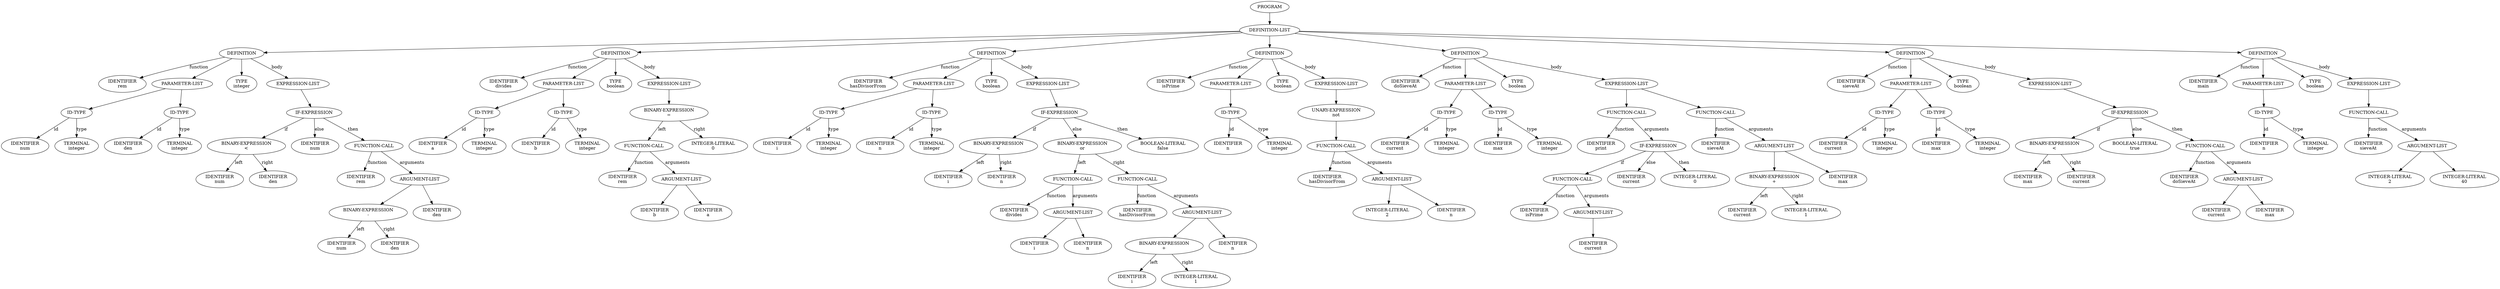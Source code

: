digraph AST {
node0 [label="PROGRAM"]
node1 [label="DEFINITION-LIST"]
node2 [label="DEFINITION"]
node3 [label="IDENTIFIER\nrem"]
node4 [label="PARAMETER-LIST"]
node5 [label="ID-TYPE"]
node6 [label="IDENTIFIER\nnum"]
node7 [label="TERMINAL\ninteger"]
node8 [label="ID-TYPE"]
node9 [label="IDENTIFIER\nden"]
node10 [label="TERMINAL\ninteger"]
node11 [label="TYPE\ninteger"]
node12 [label="EXPRESSION-LIST"]
node13 [label="IF-EXPRESSION"]
node14 [label="BINARY-EXPRESSION\n<"]
node15 [label="IDENTIFIER\nnum"]
node16 [label="IDENTIFIER\nden"]
node17 [label="IDENTIFIER\nnum"]
node18 [label="FUNCTION-CALL"]
node19 [label="IDENTIFIER\nrem"]
node20 [label="ARGUMENT-LIST"]
node21 [label="BINARY-EXPRESSION\n-"]
node22 [label="IDENTIFIER\nnum"]
node23 [label="IDENTIFIER\nden"]
node24 [label="IDENTIFIER\nden"]
node25 [label="DEFINITION"]
node26 [label="IDENTIFIER\ndivides"]
node27 [label="PARAMETER-LIST"]
node28 [label="ID-TYPE"]
node29 [label="IDENTIFIER\na"]
node30 [label="TERMINAL\ninteger"]
node31 [label="ID-TYPE"]
node32 [label="IDENTIFIER\nb"]
node33 [label="TERMINAL\ninteger"]
node34 [label="TYPE\nboolean"]
node35 [label="EXPRESSION-LIST"]
node36 [label="BINARY-EXPRESSION\n="]
node37 [label="FUNCTION-CALL"]
node38 [label="IDENTIFIER\nrem"]
node39 [label="ARGUMENT-LIST"]
node40 [label="IDENTIFIER\nb"]
node41 [label="IDENTIFIER\na"]
node42 [label="INTEGER-LITERAL\n0"]
node43 [label="DEFINITION"]
node44 [label="IDENTIFIER\nhasDivisorFrom"]
node45 [label="PARAMETER-LIST"]
node46 [label="ID-TYPE"]
node47 [label="IDENTIFIER\ni"]
node48 [label="TERMINAL\ninteger"]
node49 [label="ID-TYPE"]
node50 [label="IDENTIFIER\nn"]
node51 [label="TERMINAL\ninteger"]
node52 [label="TYPE\nboolean"]
node53 [label="EXPRESSION-LIST"]
node54 [label="IF-EXPRESSION"]
node55 [label="BINARY-EXPRESSION\n<"]
node56 [label="IDENTIFIER\ni"]
node57 [label="IDENTIFIER\nn"]
node58 [label="BINARY-EXPRESSION\nor"]
node59 [label="FUNCTION-CALL"]
node60 [label="IDENTIFIER\ndivides"]
node61 [label="ARGUMENT-LIST"]
node62 [label="IDENTIFIER\ni"]
node63 [label="IDENTIFIER\nn"]
node64 [label="FUNCTION-CALL"]
node65 [label="IDENTIFIER\nhasDivisorFrom"]
node66 [label="ARGUMENT-LIST"]
node67 [label="BINARY-EXPRESSION\n+"]
node68 [label="IDENTIFIER\ni"]
node69 [label="INTEGER-LITERAL\n1"]
node70 [label="IDENTIFIER\nn"]
node71 [label="BOOLEAN-LITERAL\nfalse"]
node72 [label="DEFINITION"]
node73 [label="IDENTIFIER\nisPrime"]
node74 [label="PARAMETER-LIST"]
node75 [label="ID-TYPE"]
node76 [label="IDENTIFIER\nn"]
node77 [label="TERMINAL\ninteger"]
node78 [label="TYPE\nboolean"]
node79 [label="EXPRESSION-LIST"]
node80 [label="UNARY-EXPRESSION\nnot"]
node81 [label="FUNCTION-CALL"]
node82 [label="IDENTIFIER\nhasDivisorFrom"]
node83 [label="ARGUMENT-LIST"]
node84 [label="INTEGER-LITERAL\n2"]
node85 [label="IDENTIFIER\nn"]
node86 [label="DEFINITION"]
node87 [label="IDENTIFIER\ndoSieveAt"]
node88 [label="PARAMETER-LIST"]
node89 [label="ID-TYPE"]
node90 [label="IDENTIFIER\ncurrent"]
node91 [label="TERMINAL\ninteger"]
node92 [label="ID-TYPE"]
node93 [label="IDENTIFIER\nmax"]
node94 [label="TERMINAL\ninteger"]
node95 [label="TYPE\nboolean"]
node96 [label="EXPRESSION-LIST"]
node97 [label="FUNCTION-CALL"]
node98 [label="IDENTIFIER\nprint"]
node99 [label="IF-EXPRESSION"]
node100 [label="FUNCTION-CALL"]
node101 [label="IDENTIFIER\nisPrime"]
node102 [label="ARGUMENT-LIST"]
node103 [label="IDENTIFIER\ncurrent"]
node104 [label="IDENTIFIER\ncurrent"]
node105 [label="INTEGER-LITERAL\n0"]
node106 [label="FUNCTION-CALL"]
node107 [label="IDENTIFIER\nsieveAt"]
node108 [label="ARGUMENT-LIST"]
node109 [label="BINARY-EXPRESSION\n+"]
node110 [label="IDENTIFIER\ncurrent"]
node111 [label="INTEGER-LITERAL\n1"]
node112 [label="IDENTIFIER\nmax"]
node113 [label="DEFINITION"]
node114 [label="IDENTIFIER\nsieveAt"]
node115 [label="PARAMETER-LIST"]
node116 [label="ID-TYPE"]
node117 [label="IDENTIFIER\ncurrent"]
node118 [label="TERMINAL\ninteger"]
node119 [label="ID-TYPE"]
node120 [label="IDENTIFIER\nmax"]
node121 [label="TERMINAL\ninteger"]
node122 [label="TYPE\nboolean"]
node123 [label="EXPRESSION-LIST"]
node124 [label="IF-EXPRESSION"]
node125 [label="BINARY-EXPRESSION\n<"]
node126 [label="IDENTIFIER\nmax"]
node127 [label="IDENTIFIER\ncurrent"]
node128 [label="BOOLEAN-LITERAL\ntrue"]
node129 [label="FUNCTION-CALL"]
node130 [label="IDENTIFIER\ndoSieveAt"]
node131 [label="ARGUMENT-LIST"]
node132 [label="IDENTIFIER\ncurrent"]
node133 [label="IDENTIFIER\nmax"]
node134 [label="DEFINITION"]
node135 [label="IDENTIFIER\nmain"]
node136 [label="PARAMETER-LIST"]
node137 [label="ID-TYPE"]
node138 [label="IDENTIFIER\nn"]
node139 [label="TERMINAL\ninteger"]
node140 [label="TYPE\nboolean"]
node141 [label="EXPRESSION-LIST"]
node142 [label="FUNCTION-CALL"]
node143 [label="IDENTIFIER\nsieveAt"]
node144 [label="ARGUMENT-LIST"]
node145 [label="INTEGER-LITERAL\n2"]
node146 [label="INTEGER-LITERAL\n40"]
node2 -> node3 [label="function"]
node5 -> node6 [label="id"]
node5 -> node7 [label="type"]
node4 -> node5
node8 -> node9 [label="id"]
node8 -> node10 [label="type"]
node4 -> node8
node2 -> node4
node2 -> node11
node14 -> node15 [label="left"]
node14 -> node16 [label="right"]
node13 -> node14 [label="if"]
node13 -> node17 [label="else"]
node18 -> node19 [label="function"]
node21 -> node22 [label="left"]
node21 -> node23 [label="right"]
node20 -> node21
node20 -> node24
node18 -> node20 [label="arguments"]
node13 -> node18 [label="then"]
node12 -> node13
node2 -> node12 [label="body"]
node1 -> node2
node25 -> node26 [label="function"]
node28 -> node29 [label="id"]
node28 -> node30 [label="type"]
node27 -> node28
node31 -> node32 [label="id"]
node31 -> node33 [label="type"]
node27 -> node31
node25 -> node27
node25 -> node34
node37 -> node38 [label="function"]
node39 -> node40
node39 -> node41
node37 -> node39 [label="arguments"]
node36 -> node37 [label="left"]
node36 -> node42 [label="right"]
node35 -> node36
node25 -> node35 [label="body"]
node1 -> node25
node43 -> node44 [label="function"]
node46 -> node47 [label="id"]
node46 -> node48 [label="type"]
node45 -> node46
node49 -> node50 [label="id"]
node49 -> node51 [label="type"]
node45 -> node49
node43 -> node45
node43 -> node52
node55 -> node56 [label="left"]
node55 -> node57 [label="right"]
node54 -> node55 [label="if"]
node59 -> node60 [label="function"]
node61 -> node62
node61 -> node63
node59 -> node61 [label="arguments"]
node58 -> node59 [label="left"]
node64 -> node65 [label="function"]
node67 -> node68 [label="left"]
node67 -> node69 [label="right"]
node66 -> node67
node66 -> node70
node64 -> node66 [label="arguments"]
node58 -> node64 [label="right"]
node54 -> node58 [label="else"]
node54 -> node71 [label="then"]
node53 -> node54
node43 -> node53 [label="body"]
node1 -> node43
node72 -> node73 [label="function"]
node75 -> node76 [label="id"]
node75 -> node77 [label="type"]
node74 -> node75
node72 -> node74
node72 -> node78
node81 -> node82 [label="function"]
node83 -> node84
node83 -> node85
node81 -> node83 [label="arguments"]
node80 -> node81
node79 -> node80
node72 -> node79 [label="body"]
node1 -> node72
node86 -> node87 [label="function"]
node89 -> node90 [label="id"]
node89 -> node91 [label="type"]
node88 -> node89
node92 -> node93 [label="id"]
node92 -> node94 [label="type"]
node88 -> node92
node86 -> node88
node86 -> node95
node97 -> node98 [label="function"]
node100 -> node101 [label="function"]
node102 -> node103
node100 -> node102 [label="arguments"]
node99 -> node100 [label="if"]
node99 -> node104 [label="else"]
node99 -> node105 [label="then"]
node97 -> node99 [label="arguments"]
node96 -> node97
node106 -> node107 [label="function"]
node109 -> node110 [label="left"]
node109 -> node111 [label="right"]
node108 -> node109
node108 -> node112
node106 -> node108 [label="arguments"]
node96 -> node106
node86 -> node96 [label="body"]
node1 -> node86
node113 -> node114 [label="function"]
node116 -> node117 [label="id"]
node116 -> node118 [label="type"]
node115 -> node116
node119 -> node120 [label="id"]
node119 -> node121 [label="type"]
node115 -> node119
node113 -> node115
node113 -> node122
node125 -> node126 [label="left"]
node125 -> node127 [label="right"]
node124 -> node125 [label="if"]
node124 -> node128 [label="else"]
node129 -> node130 [label="function"]
node131 -> node132
node131 -> node133
node129 -> node131 [label="arguments"]
node124 -> node129 [label="then"]
node123 -> node124
node113 -> node123 [label="body"]
node1 -> node113
node134 -> node135 [label="function"]
node137 -> node138 [label="id"]
node137 -> node139 [label="type"]
node136 -> node137
node134 -> node136
node134 -> node140
node142 -> node143 [label="function"]
node144 -> node145
node144 -> node146
node142 -> node144 [label="arguments"]
node141 -> node142
node134 -> node141 [label="body"]
node1 -> node134
node0 -> node1
}